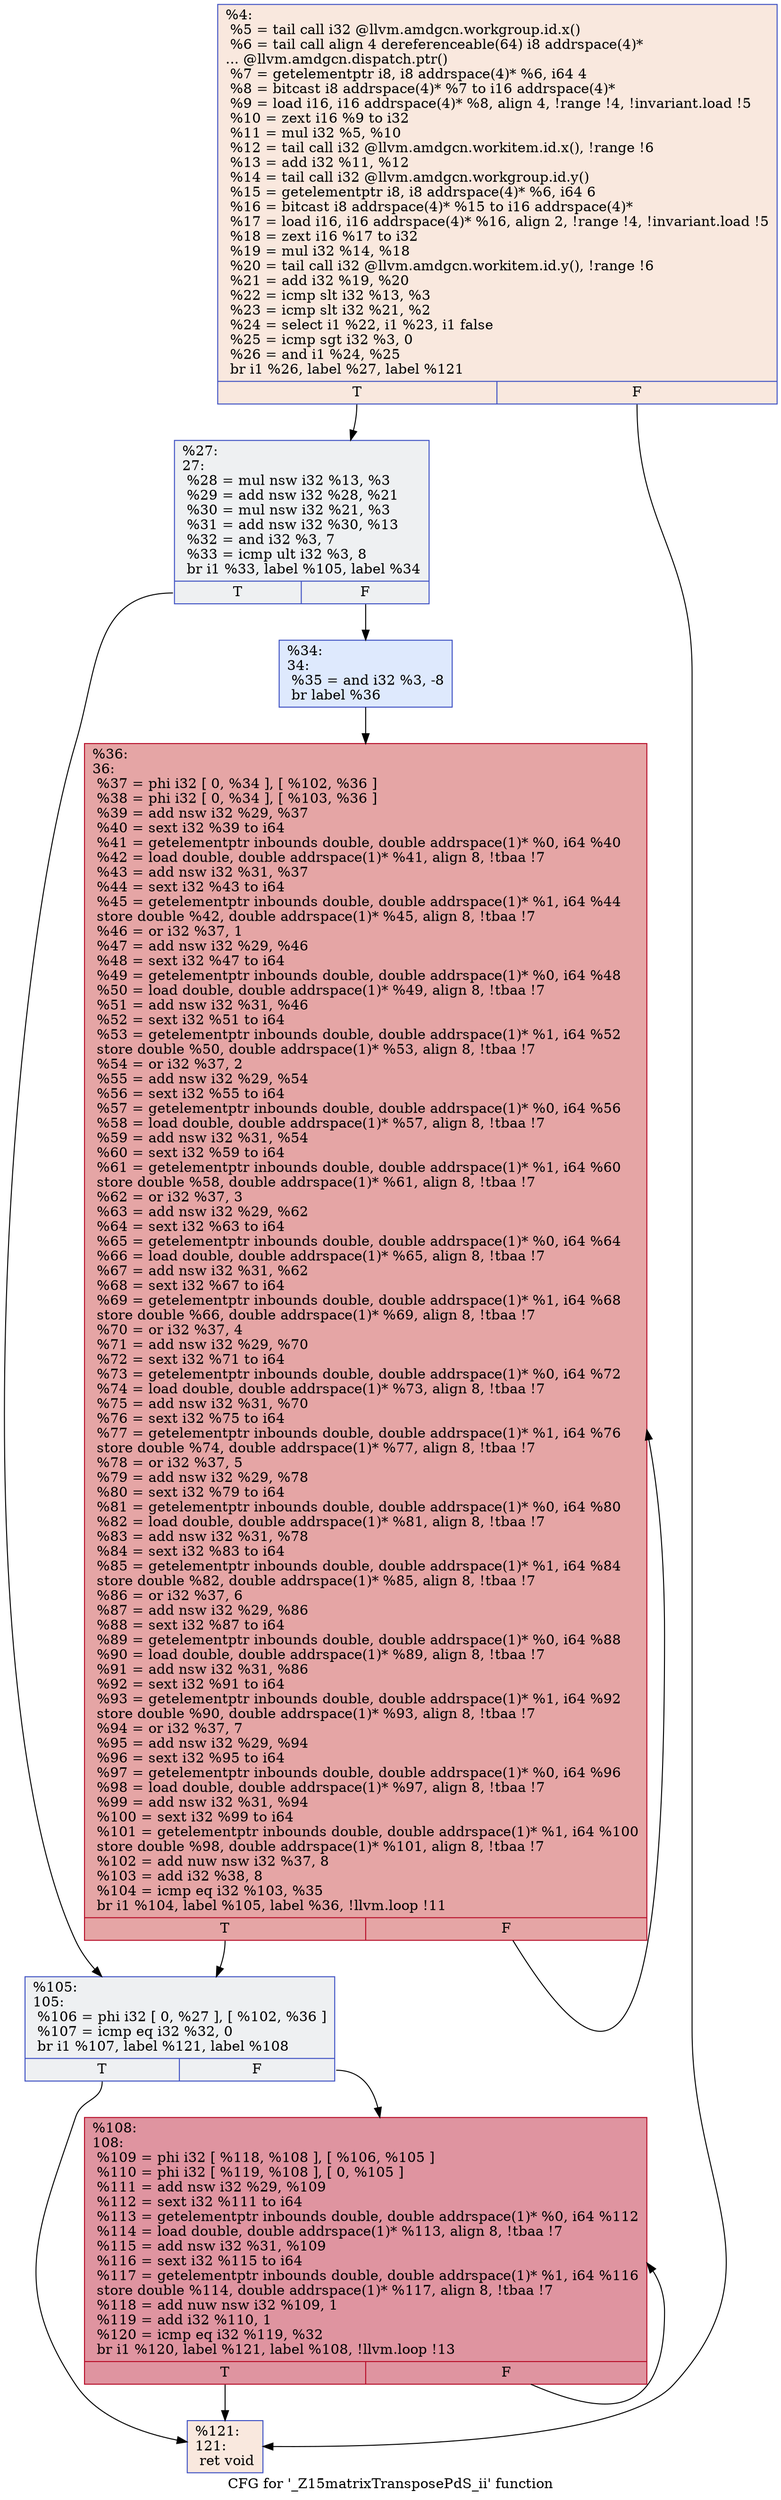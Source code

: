 digraph "CFG for '_Z15matrixTransposePdS_ii' function" {
	label="CFG for '_Z15matrixTransposePdS_ii' function";

	Node0x61924e0 [shape=record,color="#3d50c3ff", style=filled, fillcolor="#f2cab570",label="{%4:\l  %5 = tail call i32 @llvm.amdgcn.workgroup.id.x()\l  %6 = tail call align 4 dereferenceable(64) i8 addrspace(4)*\l... @llvm.amdgcn.dispatch.ptr()\l  %7 = getelementptr i8, i8 addrspace(4)* %6, i64 4\l  %8 = bitcast i8 addrspace(4)* %7 to i16 addrspace(4)*\l  %9 = load i16, i16 addrspace(4)* %8, align 4, !range !4, !invariant.load !5\l  %10 = zext i16 %9 to i32\l  %11 = mul i32 %5, %10\l  %12 = tail call i32 @llvm.amdgcn.workitem.id.x(), !range !6\l  %13 = add i32 %11, %12\l  %14 = tail call i32 @llvm.amdgcn.workgroup.id.y()\l  %15 = getelementptr i8, i8 addrspace(4)* %6, i64 6\l  %16 = bitcast i8 addrspace(4)* %15 to i16 addrspace(4)*\l  %17 = load i16, i16 addrspace(4)* %16, align 2, !range !4, !invariant.load !5\l  %18 = zext i16 %17 to i32\l  %19 = mul i32 %14, %18\l  %20 = tail call i32 @llvm.amdgcn.workitem.id.y(), !range !6\l  %21 = add i32 %19, %20\l  %22 = icmp slt i32 %13, %3\l  %23 = icmp slt i32 %21, %2\l  %24 = select i1 %22, i1 %23, i1 false\l  %25 = icmp sgt i32 %3, 0\l  %26 = and i1 %24, %25\l  br i1 %26, label %27, label %121\l|{<s0>T|<s1>F}}"];
	Node0x61924e0:s0 -> Node0x61960d0;
	Node0x61924e0:s1 -> Node0x6196160;
	Node0x61960d0 [shape=record,color="#3d50c3ff", style=filled, fillcolor="#d9dce170",label="{%27:\l27:                                               \l  %28 = mul nsw i32 %13, %3\l  %29 = add nsw i32 %28, %21\l  %30 = mul nsw i32 %21, %3\l  %31 = add nsw i32 %30, %13\l  %32 = and i32 %3, 7\l  %33 = icmp ult i32 %3, 8\l  br i1 %33, label %105, label %34\l|{<s0>T|<s1>F}}"];
	Node0x61960d0:s0 -> Node0x6194710;
	Node0x61960d0:s1 -> Node0x61967b0;
	Node0x61967b0 [shape=record,color="#3d50c3ff", style=filled, fillcolor="#b5cdfa70",label="{%34:\l34:                                               \l  %35 = and i32 %3, -8\l  br label %36\l}"];
	Node0x61967b0 -> Node0x61969b0;
	Node0x61969b0 [shape=record,color="#b70d28ff", style=filled, fillcolor="#c5333470",label="{%36:\l36:                                               \l  %37 = phi i32 [ 0, %34 ], [ %102, %36 ]\l  %38 = phi i32 [ 0, %34 ], [ %103, %36 ]\l  %39 = add nsw i32 %29, %37\l  %40 = sext i32 %39 to i64\l  %41 = getelementptr inbounds double, double addrspace(1)* %0, i64 %40\l  %42 = load double, double addrspace(1)* %41, align 8, !tbaa !7\l  %43 = add nsw i32 %31, %37\l  %44 = sext i32 %43 to i64\l  %45 = getelementptr inbounds double, double addrspace(1)* %1, i64 %44\l  store double %42, double addrspace(1)* %45, align 8, !tbaa !7\l  %46 = or i32 %37, 1\l  %47 = add nsw i32 %29, %46\l  %48 = sext i32 %47 to i64\l  %49 = getelementptr inbounds double, double addrspace(1)* %0, i64 %48\l  %50 = load double, double addrspace(1)* %49, align 8, !tbaa !7\l  %51 = add nsw i32 %31, %46\l  %52 = sext i32 %51 to i64\l  %53 = getelementptr inbounds double, double addrspace(1)* %1, i64 %52\l  store double %50, double addrspace(1)* %53, align 8, !tbaa !7\l  %54 = or i32 %37, 2\l  %55 = add nsw i32 %29, %54\l  %56 = sext i32 %55 to i64\l  %57 = getelementptr inbounds double, double addrspace(1)* %0, i64 %56\l  %58 = load double, double addrspace(1)* %57, align 8, !tbaa !7\l  %59 = add nsw i32 %31, %54\l  %60 = sext i32 %59 to i64\l  %61 = getelementptr inbounds double, double addrspace(1)* %1, i64 %60\l  store double %58, double addrspace(1)* %61, align 8, !tbaa !7\l  %62 = or i32 %37, 3\l  %63 = add nsw i32 %29, %62\l  %64 = sext i32 %63 to i64\l  %65 = getelementptr inbounds double, double addrspace(1)* %0, i64 %64\l  %66 = load double, double addrspace(1)* %65, align 8, !tbaa !7\l  %67 = add nsw i32 %31, %62\l  %68 = sext i32 %67 to i64\l  %69 = getelementptr inbounds double, double addrspace(1)* %1, i64 %68\l  store double %66, double addrspace(1)* %69, align 8, !tbaa !7\l  %70 = or i32 %37, 4\l  %71 = add nsw i32 %29, %70\l  %72 = sext i32 %71 to i64\l  %73 = getelementptr inbounds double, double addrspace(1)* %0, i64 %72\l  %74 = load double, double addrspace(1)* %73, align 8, !tbaa !7\l  %75 = add nsw i32 %31, %70\l  %76 = sext i32 %75 to i64\l  %77 = getelementptr inbounds double, double addrspace(1)* %1, i64 %76\l  store double %74, double addrspace(1)* %77, align 8, !tbaa !7\l  %78 = or i32 %37, 5\l  %79 = add nsw i32 %29, %78\l  %80 = sext i32 %79 to i64\l  %81 = getelementptr inbounds double, double addrspace(1)* %0, i64 %80\l  %82 = load double, double addrspace(1)* %81, align 8, !tbaa !7\l  %83 = add nsw i32 %31, %78\l  %84 = sext i32 %83 to i64\l  %85 = getelementptr inbounds double, double addrspace(1)* %1, i64 %84\l  store double %82, double addrspace(1)* %85, align 8, !tbaa !7\l  %86 = or i32 %37, 6\l  %87 = add nsw i32 %29, %86\l  %88 = sext i32 %87 to i64\l  %89 = getelementptr inbounds double, double addrspace(1)* %0, i64 %88\l  %90 = load double, double addrspace(1)* %89, align 8, !tbaa !7\l  %91 = add nsw i32 %31, %86\l  %92 = sext i32 %91 to i64\l  %93 = getelementptr inbounds double, double addrspace(1)* %1, i64 %92\l  store double %90, double addrspace(1)* %93, align 8, !tbaa !7\l  %94 = or i32 %37, 7\l  %95 = add nsw i32 %29, %94\l  %96 = sext i32 %95 to i64\l  %97 = getelementptr inbounds double, double addrspace(1)* %0, i64 %96\l  %98 = load double, double addrspace(1)* %97, align 8, !tbaa !7\l  %99 = add nsw i32 %31, %94\l  %100 = sext i32 %99 to i64\l  %101 = getelementptr inbounds double, double addrspace(1)* %1, i64 %100\l  store double %98, double addrspace(1)* %101, align 8, !tbaa !7\l  %102 = add nuw nsw i32 %37, 8\l  %103 = add i32 %38, 8\l  %104 = icmp eq i32 %103, %35\l  br i1 %104, label %105, label %36, !llvm.loop !11\l|{<s0>T|<s1>F}}"];
	Node0x61969b0:s0 -> Node0x6194710;
	Node0x61969b0:s1 -> Node0x61969b0;
	Node0x6194710 [shape=record,color="#3d50c3ff", style=filled, fillcolor="#d9dce170",label="{%105:\l105:                                              \l  %106 = phi i32 [ 0, %27 ], [ %102, %36 ]\l  %107 = icmp eq i32 %32, 0\l  br i1 %107, label %121, label %108\l|{<s0>T|<s1>F}}"];
	Node0x6194710:s0 -> Node0x6196160;
	Node0x6194710:s1 -> Node0x619a160;
	Node0x619a160 [shape=record,color="#b70d28ff", style=filled, fillcolor="#b70d2870",label="{%108:\l108:                                              \l  %109 = phi i32 [ %118, %108 ], [ %106, %105 ]\l  %110 = phi i32 [ %119, %108 ], [ 0, %105 ]\l  %111 = add nsw i32 %29, %109\l  %112 = sext i32 %111 to i64\l  %113 = getelementptr inbounds double, double addrspace(1)* %0, i64 %112\l  %114 = load double, double addrspace(1)* %113, align 8, !tbaa !7\l  %115 = add nsw i32 %31, %109\l  %116 = sext i32 %115 to i64\l  %117 = getelementptr inbounds double, double addrspace(1)* %1, i64 %116\l  store double %114, double addrspace(1)* %117, align 8, !tbaa !7\l  %118 = add nuw nsw i32 %109, 1\l  %119 = add i32 %110, 1\l  %120 = icmp eq i32 %119, %32\l  br i1 %120, label %121, label %108, !llvm.loop !13\l|{<s0>T|<s1>F}}"];
	Node0x619a160:s0 -> Node0x6196160;
	Node0x619a160:s1 -> Node0x619a160;
	Node0x6196160 [shape=record,color="#3d50c3ff", style=filled, fillcolor="#f2cab570",label="{%121:\l121:                                              \l  ret void\l}"];
}

